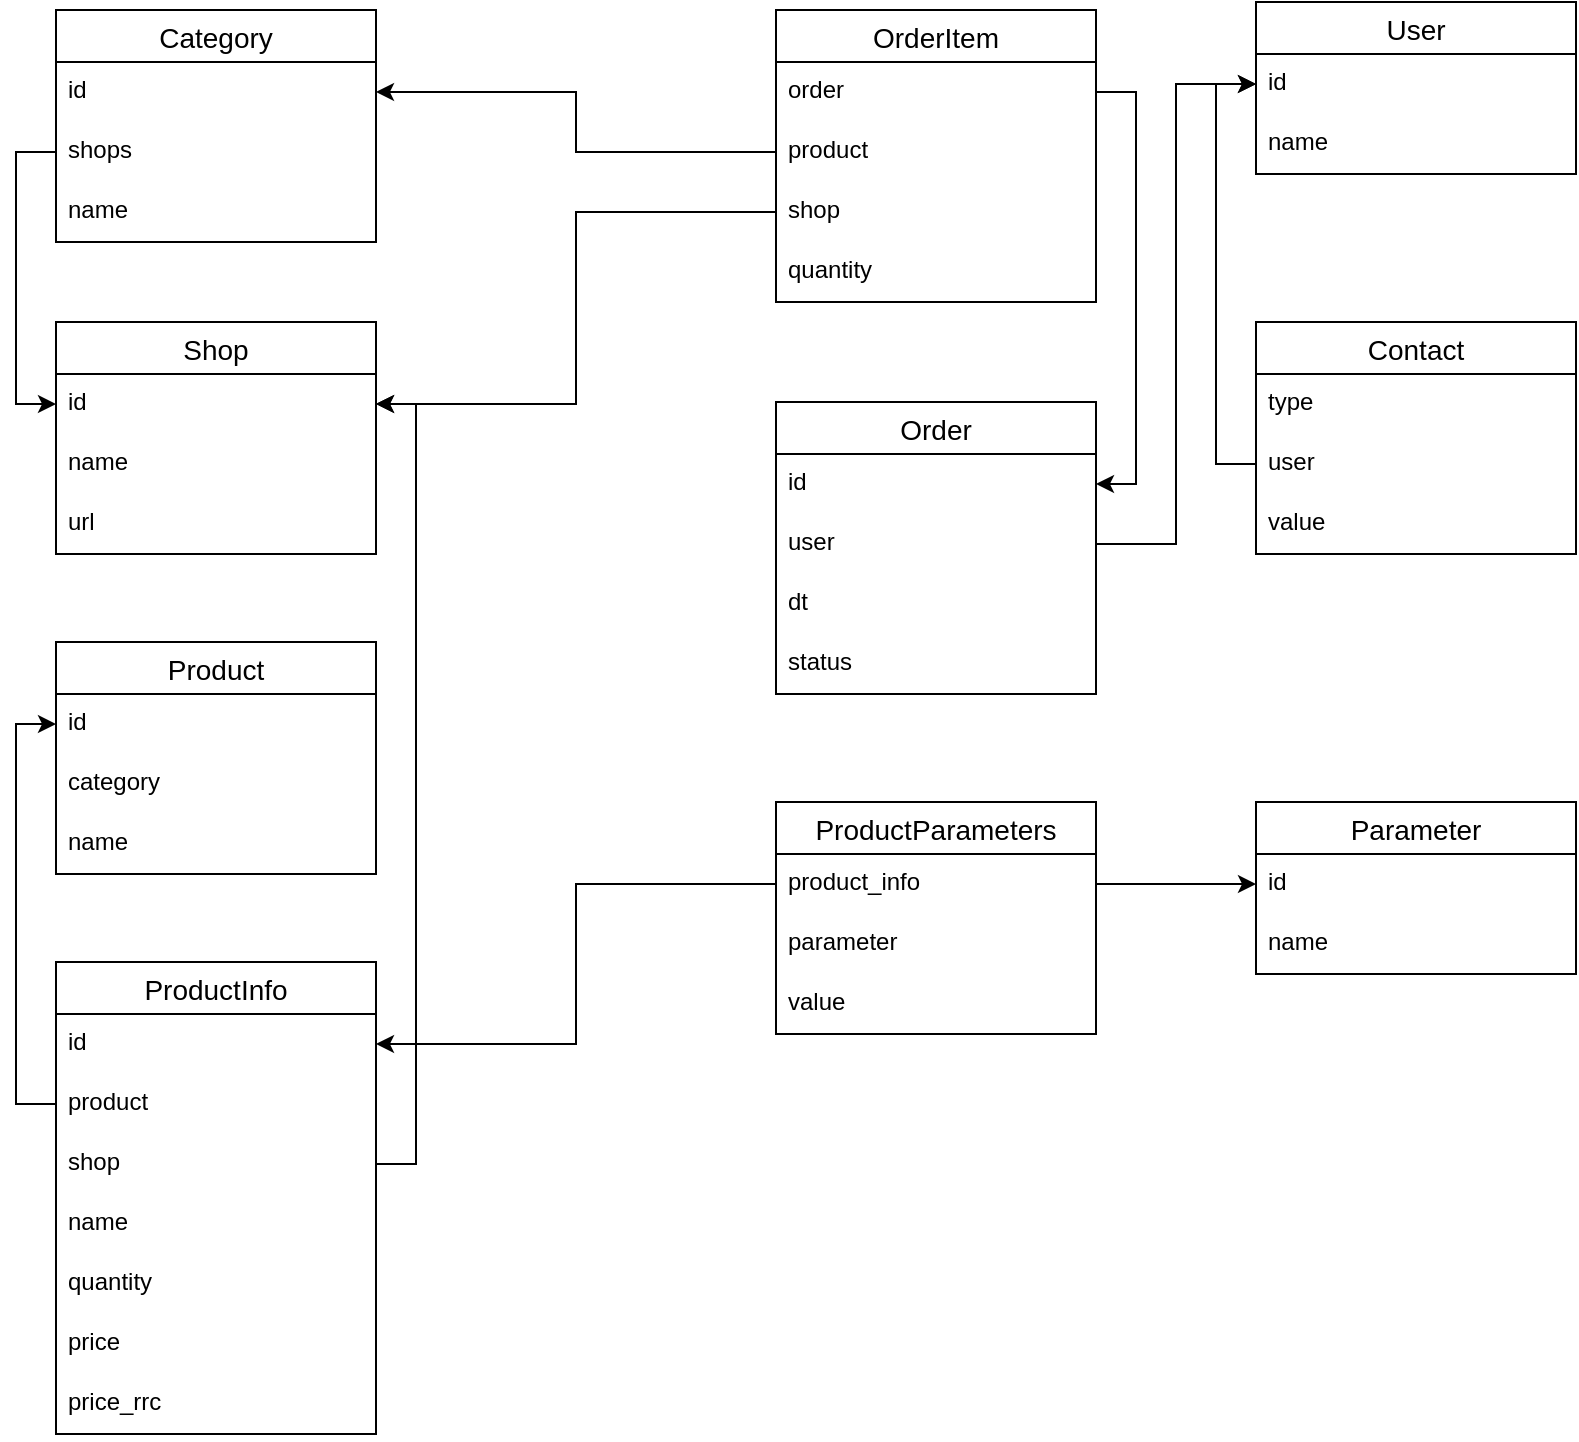 <mxfile version="15.9.4" type="device"><diagram id="H-SILVl-ZLVRe5y5jZqW" name="Page-1"><mxGraphModel dx="866" dy="418" grid="1" gridSize="10" guides="1" tooltips="1" connect="1" arrows="1" fold="1" page="1" pageScale="1" pageWidth="827" pageHeight="1169" math="0" shadow="0"><root><mxCell id="0"/><mxCell id="1" parent="0"/><mxCell id="PMb-6GgfyTg2OqCB5jMl-25" style="edgeStyle=orthogonalEdgeStyle;rounded=0;orthogonalLoop=1;jettySize=auto;html=1;exitX=0;exitY=0.5;exitDx=0;exitDy=0;entryX=0;entryY=0.5;entryDx=0;entryDy=0;" parent="1" edge="1"><mxGeometry relative="1" as="geometry"><Array as="points"><mxPoint x="40" y="201"/><mxPoint x="40" y="81"/></Array><mxPoint x="80" y="81.0" as="targetPoint"/></mxGeometry></mxCell><mxCell id="PMb-6GgfyTg2OqCB5jMl-27" style="edgeStyle=orthogonalEdgeStyle;rounded=0;orthogonalLoop=1;jettySize=auto;html=1;exitX=0;exitY=0.5;exitDx=0;exitDy=0;entryX=0;entryY=0.5;entryDx=0;entryDy=0;" parent="1" edge="1"><mxGeometry relative="1" as="geometry"><Array as="points"><mxPoint x="40" y="231"/><mxPoint x="40" y="321"/></Array><mxPoint x="80" y="321" as="targetPoint"/></mxGeometry></mxCell><mxCell id="RI7mun9X4CfX8ePucDgM-80" value="Shop" style="swimlane;fontStyle=0;childLayout=stackLayout;horizontal=1;startSize=26;horizontalStack=0;resizeParent=1;resizeParentMax=0;resizeLast=0;collapsible=1;marginBottom=0;align=center;fontSize=14;" parent="1" vertex="1"><mxGeometry x="40" y="200" width="160" height="116" as="geometry"/></mxCell><mxCell id="RI7mun9X4CfX8ePucDgM-81" value="id" style="text;strokeColor=none;fillColor=none;spacingLeft=4;spacingRight=4;overflow=hidden;rotatable=0;points=[[0,0.5],[1,0.5]];portConstraint=eastwest;fontSize=12;" parent="RI7mun9X4CfX8ePucDgM-80" vertex="1"><mxGeometry y="26" width="160" height="30" as="geometry"/></mxCell><mxCell id="RI7mun9X4CfX8ePucDgM-82" value="name" style="text;strokeColor=none;fillColor=none;spacingLeft=4;spacingRight=4;overflow=hidden;rotatable=0;points=[[0,0.5],[1,0.5]];portConstraint=eastwest;fontSize=12;" parent="RI7mun9X4CfX8ePucDgM-80" vertex="1"><mxGeometry y="56" width="160" height="30" as="geometry"/></mxCell><mxCell id="RI7mun9X4CfX8ePucDgM-83" value="url" style="text;strokeColor=none;fillColor=none;spacingLeft=4;spacingRight=4;overflow=hidden;rotatable=0;points=[[0,0.5],[1,0.5]];portConstraint=eastwest;fontSize=12;" parent="RI7mun9X4CfX8ePucDgM-80" vertex="1"><mxGeometry y="86" width="160" height="30" as="geometry"/></mxCell><mxCell id="RI7mun9X4CfX8ePucDgM-84" value="Category" style="swimlane;fontStyle=0;childLayout=stackLayout;horizontal=1;startSize=26;horizontalStack=0;resizeParent=1;resizeParentMax=0;resizeLast=0;collapsible=1;marginBottom=0;align=center;fontSize=14;" parent="1" vertex="1"><mxGeometry x="40" y="44" width="160" height="116" as="geometry"/></mxCell><mxCell id="RI7mun9X4CfX8ePucDgM-140" value="id" style="text;strokeColor=none;fillColor=none;spacingLeft=4;spacingRight=4;overflow=hidden;rotatable=0;points=[[0,0.5],[1,0.5]];portConstraint=eastwest;fontSize=12;" parent="RI7mun9X4CfX8ePucDgM-84" vertex="1"><mxGeometry y="26" width="160" height="30" as="geometry"/></mxCell><mxCell id="RI7mun9X4CfX8ePucDgM-86" value="shops" style="text;strokeColor=none;fillColor=none;spacingLeft=4;spacingRight=4;overflow=hidden;rotatable=0;points=[[0,0.5],[1,0.5]];portConstraint=eastwest;fontSize=12;" parent="RI7mun9X4CfX8ePucDgM-84" vertex="1"><mxGeometry y="56" width="160" height="30" as="geometry"/></mxCell><mxCell id="RI7mun9X4CfX8ePucDgM-87" value="name" style="text;strokeColor=none;fillColor=none;spacingLeft=4;spacingRight=4;overflow=hidden;rotatable=0;points=[[0,0.5],[1,0.5]];portConstraint=eastwest;fontSize=12;" parent="RI7mun9X4CfX8ePucDgM-84" vertex="1"><mxGeometry y="86" width="160" height="30" as="geometry"/></mxCell><mxCell id="RI7mun9X4CfX8ePucDgM-88" style="edgeStyle=orthogonalEdgeStyle;rounded=0;orthogonalLoop=1;jettySize=auto;html=1;exitX=0;exitY=0.5;exitDx=0;exitDy=0;entryX=0;entryY=0.5;entryDx=0;entryDy=0;" parent="1" source="RI7mun9X4CfX8ePucDgM-86" target="RI7mun9X4CfX8ePucDgM-81" edge="1"><mxGeometry relative="1" as="geometry"/></mxCell><mxCell id="RI7mun9X4CfX8ePucDgM-89" value="Product" style="swimlane;fontStyle=0;childLayout=stackLayout;horizontal=1;startSize=26;horizontalStack=0;resizeParent=1;resizeParentMax=0;resizeLast=0;collapsible=1;marginBottom=0;align=center;fontSize=14;" parent="1" vertex="1"><mxGeometry x="40" y="360" width="160" height="116" as="geometry"/></mxCell><mxCell id="RI7mun9X4CfX8ePucDgM-92" value="id" style="text;strokeColor=none;fillColor=none;spacingLeft=4;spacingRight=4;overflow=hidden;rotatable=0;points=[[0,0.5],[1,0.5]];portConstraint=eastwest;fontSize=12;" parent="RI7mun9X4CfX8ePucDgM-89" vertex="1"><mxGeometry y="26" width="160" height="30" as="geometry"/></mxCell><mxCell id="RI7mun9X4CfX8ePucDgM-90" value="category" style="text;strokeColor=none;fillColor=none;spacingLeft=4;spacingRight=4;overflow=hidden;rotatable=0;points=[[0,0.5],[1,0.5]];portConstraint=eastwest;fontSize=12;" parent="RI7mun9X4CfX8ePucDgM-89" vertex="1"><mxGeometry y="56" width="160" height="30" as="geometry"/></mxCell><mxCell id="RI7mun9X4CfX8ePucDgM-91" value="name" style="text;strokeColor=none;fillColor=none;spacingLeft=4;spacingRight=4;overflow=hidden;rotatable=0;points=[[0,0.5],[1,0.5]];portConstraint=eastwest;fontSize=12;" parent="RI7mun9X4CfX8ePucDgM-89" vertex="1"><mxGeometry y="86" width="160" height="30" as="geometry"/></mxCell><mxCell id="RI7mun9X4CfX8ePucDgM-93" value="ProductInfo" style="swimlane;fontStyle=0;childLayout=stackLayout;horizontal=1;startSize=26;horizontalStack=0;resizeParent=1;resizeParentMax=0;resizeLast=0;collapsible=1;marginBottom=0;align=center;fontSize=14;" parent="1" vertex="1"><mxGeometry x="40" y="520" width="160" height="236" as="geometry"/></mxCell><mxCell id="RI7mun9X4CfX8ePucDgM-132" value="id" style="text;strokeColor=none;fillColor=none;spacingLeft=4;spacingRight=4;overflow=hidden;rotatable=0;points=[[0,0.5],[1,0.5]];portConstraint=eastwest;fontSize=12;" parent="RI7mun9X4CfX8ePucDgM-93" vertex="1"><mxGeometry y="26" width="160" height="30" as="geometry"/></mxCell><mxCell id="RI7mun9X4CfX8ePucDgM-94" value="product" style="text;strokeColor=none;fillColor=none;spacingLeft=4;spacingRight=4;overflow=hidden;rotatable=0;points=[[0,0.5],[1,0.5]];portConstraint=eastwest;fontSize=12;" parent="RI7mun9X4CfX8ePucDgM-93" vertex="1"><mxGeometry y="56" width="160" height="30" as="geometry"/></mxCell><mxCell id="RI7mun9X4CfX8ePucDgM-95" value="shop" style="text;strokeColor=none;fillColor=none;spacingLeft=4;spacingRight=4;overflow=hidden;rotatable=0;points=[[0,0.5],[1,0.5]];portConstraint=eastwest;fontSize=12;" parent="RI7mun9X4CfX8ePucDgM-93" vertex="1"><mxGeometry y="86" width="160" height="30" as="geometry"/></mxCell><mxCell id="RI7mun9X4CfX8ePucDgM-96" value="name" style="text;strokeColor=none;fillColor=none;spacingLeft=4;spacingRight=4;overflow=hidden;rotatable=0;points=[[0,0.5],[1,0.5]];portConstraint=eastwest;fontSize=12;" parent="RI7mun9X4CfX8ePucDgM-93" vertex="1"><mxGeometry y="116" width="160" height="30" as="geometry"/></mxCell><mxCell id="RI7mun9X4CfX8ePucDgM-97" value="quantity" style="text;strokeColor=none;fillColor=none;spacingLeft=4;spacingRight=4;overflow=hidden;rotatable=0;points=[[0,0.5],[1,0.5]];portConstraint=eastwest;fontSize=12;" parent="RI7mun9X4CfX8ePucDgM-93" vertex="1"><mxGeometry y="146" width="160" height="30" as="geometry"/></mxCell><mxCell id="RI7mun9X4CfX8ePucDgM-98" value="price" style="text;strokeColor=none;fillColor=none;spacingLeft=4;spacingRight=4;overflow=hidden;rotatable=0;points=[[0,0.5],[1,0.5]];portConstraint=eastwest;fontSize=12;" parent="RI7mun9X4CfX8ePucDgM-93" vertex="1"><mxGeometry y="176" width="160" height="30" as="geometry"/></mxCell><mxCell id="RI7mun9X4CfX8ePucDgM-99" value="price_rrc" style="text;strokeColor=none;fillColor=none;spacingLeft=4;spacingRight=4;overflow=hidden;rotatable=0;points=[[0,0.5],[1,0.5]];portConstraint=eastwest;fontSize=12;" parent="RI7mun9X4CfX8ePucDgM-93" vertex="1"><mxGeometry y="206" width="160" height="30" as="geometry"/></mxCell><mxCell id="RI7mun9X4CfX8ePucDgM-101" value="Parameter" style="swimlane;fontStyle=0;childLayout=stackLayout;horizontal=1;startSize=26;horizontalStack=0;resizeParent=1;resizeParentMax=0;resizeLast=0;collapsible=1;marginBottom=0;align=center;fontSize=14;" parent="1" vertex="1"><mxGeometry x="640" y="440" width="160" height="86" as="geometry"/></mxCell><mxCell id="RI7mun9X4CfX8ePucDgM-102" value="id" style="text;strokeColor=none;fillColor=none;spacingLeft=4;spacingRight=4;overflow=hidden;rotatable=0;points=[[0,0.5],[1,0.5]];portConstraint=eastwest;fontSize=12;" parent="RI7mun9X4CfX8ePucDgM-101" vertex="1"><mxGeometry y="26" width="160" height="30" as="geometry"/></mxCell><mxCell id="RI7mun9X4CfX8ePucDgM-103" value="name" style="text;strokeColor=none;fillColor=none;spacingLeft=4;spacingRight=4;overflow=hidden;rotatable=0;points=[[0,0.5],[1,0.5]];portConstraint=eastwest;fontSize=12;" parent="RI7mun9X4CfX8ePucDgM-101" vertex="1"><mxGeometry y="56" width="160" height="30" as="geometry"/></mxCell><mxCell id="RI7mun9X4CfX8ePucDgM-105" value="ProductParameters" style="swimlane;fontStyle=0;childLayout=stackLayout;horizontal=1;startSize=26;horizontalStack=0;resizeParent=1;resizeParentMax=0;resizeLast=0;collapsible=1;marginBottom=0;align=center;fontSize=14;" parent="1" vertex="1"><mxGeometry x="400" y="440" width="160" height="116" as="geometry"/></mxCell><mxCell id="RI7mun9X4CfX8ePucDgM-106" value="product_info" style="text;strokeColor=none;fillColor=none;spacingLeft=4;spacingRight=4;overflow=hidden;rotatable=0;points=[[0,0.5],[1,0.5]];portConstraint=eastwest;fontSize=12;" parent="RI7mun9X4CfX8ePucDgM-105" vertex="1"><mxGeometry y="26" width="160" height="30" as="geometry"/></mxCell><mxCell id="RI7mun9X4CfX8ePucDgM-107" value="parameter" style="text;strokeColor=none;fillColor=none;spacingLeft=4;spacingRight=4;overflow=hidden;rotatable=0;points=[[0,0.5],[1,0.5]];portConstraint=eastwest;fontSize=12;" parent="RI7mun9X4CfX8ePucDgM-105" vertex="1"><mxGeometry y="56" width="160" height="30" as="geometry"/></mxCell><mxCell id="RI7mun9X4CfX8ePucDgM-108" value="value" style="text;strokeColor=none;fillColor=none;spacingLeft=4;spacingRight=4;overflow=hidden;rotatable=0;points=[[0,0.5],[1,0.5]];portConstraint=eastwest;fontSize=12;" parent="RI7mun9X4CfX8ePucDgM-105" vertex="1"><mxGeometry y="86" width="160" height="30" as="geometry"/></mxCell><mxCell id="RI7mun9X4CfX8ePucDgM-112" value="Order" style="swimlane;fontStyle=0;childLayout=stackLayout;horizontal=1;startSize=26;horizontalStack=0;resizeParent=1;resizeParentMax=0;resizeLast=0;collapsible=1;marginBottom=0;align=center;fontSize=14;" parent="1" vertex="1"><mxGeometry x="400" y="240" width="160" height="146" as="geometry"/></mxCell><mxCell id="RI7mun9X4CfX8ePucDgM-137" value="id&#10;" style="text;strokeColor=none;fillColor=none;spacingLeft=4;spacingRight=4;overflow=hidden;rotatable=0;points=[[0,0.5],[1,0.5]];portConstraint=eastwest;fontSize=12;" parent="RI7mun9X4CfX8ePucDgM-112" vertex="1"><mxGeometry y="26" width="160" height="30" as="geometry"/></mxCell><mxCell id="RI7mun9X4CfX8ePucDgM-113" value="user" style="text;strokeColor=none;fillColor=none;spacingLeft=4;spacingRight=4;overflow=hidden;rotatable=0;points=[[0,0.5],[1,0.5]];portConstraint=eastwest;fontSize=12;" parent="RI7mun9X4CfX8ePucDgM-112" vertex="1"><mxGeometry y="56" width="160" height="30" as="geometry"/></mxCell><mxCell id="RI7mun9X4CfX8ePucDgM-114" value="dt" style="text;strokeColor=none;fillColor=none;spacingLeft=4;spacingRight=4;overflow=hidden;rotatable=0;points=[[0,0.5],[1,0.5]];portConstraint=eastwest;fontSize=12;" parent="RI7mun9X4CfX8ePucDgM-112" vertex="1"><mxGeometry y="86" width="160" height="30" as="geometry"/></mxCell><mxCell id="RI7mun9X4CfX8ePucDgM-115" value="status" style="text;strokeColor=none;fillColor=none;spacingLeft=4;spacingRight=4;overflow=hidden;rotatable=0;points=[[0,0.5],[1,0.5]];portConstraint=eastwest;fontSize=12;" parent="RI7mun9X4CfX8ePucDgM-112" vertex="1"><mxGeometry y="116" width="160" height="30" as="geometry"/></mxCell><mxCell id="RI7mun9X4CfX8ePucDgM-116" value="OrderItem" style="swimlane;fontStyle=0;childLayout=stackLayout;horizontal=1;startSize=26;horizontalStack=0;resizeParent=1;resizeParentMax=0;resizeLast=0;collapsible=1;marginBottom=0;align=center;fontSize=14;" parent="1" vertex="1"><mxGeometry x="400" y="44" width="160" height="146" as="geometry"/></mxCell><mxCell id="RI7mun9X4CfX8ePucDgM-117" value="order" style="text;strokeColor=none;fillColor=none;spacingLeft=4;spacingRight=4;overflow=hidden;rotatable=0;points=[[0,0.5],[1,0.5]];portConstraint=eastwest;fontSize=12;" parent="RI7mun9X4CfX8ePucDgM-116" vertex="1"><mxGeometry y="26" width="160" height="30" as="geometry"/></mxCell><mxCell id="RI7mun9X4CfX8ePucDgM-118" value="product" style="text;strokeColor=none;fillColor=none;spacingLeft=4;spacingRight=4;overflow=hidden;rotatable=0;points=[[0,0.5],[1,0.5]];portConstraint=eastwest;fontSize=12;" parent="RI7mun9X4CfX8ePucDgM-116" vertex="1"><mxGeometry y="56" width="160" height="30" as="geometry"/></mxCell><mxCell id="RI7mun9X4CfX8ePucDgM-119" value="shop" style="text;strokeColor=none;fillColor=none;spacingLeft=4;spacingRight=4;overflow=hidden;rotatable=0;points=[[0,0.5],[1,0.5]];portConstraint=eastwest;fontSize=12;" parent="RI7mun9X4CfX8ePucDgM-116" vertex="1"><mxGeometry y="86" width="160" height="30" as="geometry"/></mxCell><mxCell id="RI7mun9X4CfX8ePucDgM-120" value="quantity" style="text;strokeColor=none;fillColor=none;spacingLeft=4;spacingRight=4;overflow=hidden;rotatable=0;points=[[0,0.5],[1,0.5]];portConstraint=eastwest;fontSize=12;" parent="RI7mun9X4CfX8ePucDgM-116" vertex="1"><mxGeometry y="116" width="160" height="30" as="geometry"/></mxCell><mxCell id="RI7mun9X4CfX8ePucDgM-121" value="Contact" style="swimlane;fontStyle=0;childLayout=stackLayout;horizontal=1;startSize=26;horizontalStack=0;resizeParent=1;resizeParentMax=0;resizeLast=0;collapsible=1;marginBottom=0;align=center;fontSize=14;" parent="1" vertex="1"><mxGeometry x="640" y="200" width="160" height="116" as="geometry"/></mxCell><mxCell id="RI7mun9X4CfX8ePucDgM-122" value="type" style="text;strokeColor=none;fillColor=none;spacingLeft=4;spacingRight=4;overflow=hidden;rotatable=0;points=[[0,0.5],[1,0.5]];portConstraint=eastwest;fontSize=12;" parent="RI7mun9X4CfX8ePucDgM-121" vertex="1"><mxGeometry y="26" width="160" height="30" as="geometry"/></mxCell><mxCell id="RI7mun9X4CfX8ePucDgM-123" value="user" style="text;strokeColor=none;fillColor=none;spacingLeft=4;spacingRight=4;overflow=hidden;rotatable=0;points=[[0,0.5],[1,0.5]];portConstraint=eastwest;fontSize=12;" parent="RI7mun9X4CfX8ePucDgM-121" vertex="1"><mxGeometry y="56" width="160" height="30" as="geometry"/></mxCell><mxCell id="RI7mun9X4CfX8ePucDgM-124" value="value" style="text;strokeColor=none;fillColor=none;spacingLeft=4;spacingRight=4;overflow=hidden;rotatable=0;points=[[0,0.5],[1,0.5]];portConstraint=eastwest;fontSize=12;" parent="RI7mun9X4CfX8ePucDgM-121" vertex="1"><mxGeometry y="86" width="160" height="30" as="geometry"/></mxCell><mxCell id="RI7mun9X4CfX8ePucDgM-125" value="User" style="swimlane;fontStyle=0;childLayout=stackLayout;horizontal=1;startSize=26;horizontalStack=0;resizeParent=1;resizeParentMax=0;resizeLast=0;collapsible=1;marginBottom=0;align=center;fontSize=14;" parent="1" vertex="1"><mxGeometry x="640" y="40" width="160" height="86" as="geometry"/></mxCell><mxCell id="RI7mun9X4CfX8ePucDgM-126" value="id" style="text;strokeColor=none;fillColor=none;spacingLeft=4;spacingRight=4;overflow=hidden;rotatable=0;points=[[0,0.5],[1,0.5]];portConstraint=eastwest;fontSize=12;" parent="RI7mun9X4CfX8ePucDgM-125" vertex="1"><mxGeometry y="26" width="160" height="30" as="geometry"/></mxCell><mxCell id="RI7mun9X4CfX8ePucDgM-127" value="name" style="text;strokeColor=none;fillColor=none;spacingLeft=4;spacingRight=4;overflow=hidden;rotatable=0;points=[[0,0.5],[1,0.5]];portConstraint=eastwest;fontSize=12;" parent="RI7mun9X4CfX8ePucDgM-125" vertex="1"><mxGeometry y="56" width="160" height="30" as="geometry"/></mxCell><mxCell id="RI7mun9X4CfX8ePucDgM-129" style="edgeStyle=orthogonalEdgeStyle;rounded=0;orthogonalLoop=1;jettySize=auto;html=1;exitX=0;exitY=0.5;exitDx=0;exitDy=0;entryX=0;entryY=0.5;entryDx=0;entryDy=0;startArrow=none;startFill=0;" parent="1" source="RI7mun9X4CfX8ePucDgM-94" target="RI7mun9X4CfX8ePucDgM-92" edge="1"><mxGeometry relative="1" as="geometry"/></mxCell><mxCell id="RI7mun9X4CfX8ePucDgM-131" style="edgeStyle=orthogonalEdgeStyle;rounded=0;orthogonalLoop=1;jettySize=auto;html=1;exitX=1;exitY=0.5;exitDx=0;exitDy=0;entryX=1;entryY=0.5;entryDx=0;entryDy=0;startArrow=none;startFill=0;" parent="1" source="RI7mun9X4CfX8ePucDgM-95" target="RI7mun9X4CfX8ePucDgM-81" edge="1"><mxGeometry relative="1" as="geometry"/></mxCell><mxCell id="RI7mun9X4CfX8ePucDgM-133" style="edgeStyle=orthogonalEdgeStyle;rounded=0;orthogonalLoop=1;jettySize=auto;html=1;exitX=0;exitY=0.5;exitDx=0;exitDy=0;entryX=1;entryY=0.5;entryDx=0;entryDy=0;startArrow=none;startFill=0;" parent="1" source="RI7mun9X4CfX8ePucDgM-106" target="RI7mun9X4CfX8ePucDgM-132" edge="1"><mxGeometry relative="1" as="geometry"/></mxCell><mxCell id="RI7mun9X4CfX8ePucDgM-139" style="edgeStyle=orthogonalEdgeStyle;rounded=0;orthogonalLoop=1;jettySize=auto;html=1;exitX=1;exitY=0.5;exitDx=0;exitDy=0;entryX=1;entryY=0.5;entryDx=0;entryDy=0;startArrow=none;startFill=0;" parent="1" source="RI7mun9X4CfX8ePucDgM-117" target="RI7mun9X4CfX8ePucDgM-137" edge="1"><mxGeometry relative="1" as="geometry"/></mxCell><mxCell id="RI7mun9X4CfX8ePucDgM-141" style="edgeStyle=orthogonalEdgeStyle;rounded=0;orthogonalLoop=1;jettySize=auto;html=1;exitX=0;exitY=0.5;exitDx=0;exitDy=0;startArrow=none;startFill=0;" parent="1" source="RI7mun9X4CfX8ePucDgM-118" target="RI7mun9X4CfX8ePucDgM-140" edge="1"><mxGeometry relative="1" as="geometry"/></mxCell><mxCell id="RI7mun9X4CfX8ePucDgM-142" style="edgeStyle=orthogonalEdgeStyle;rounded=0;orthogonalLoop=1;jettySize=auto;html=1;exitX=0;exitY=0.5;exitDx=0;exitDy=0;entryX=1;entryY=0.5;entryDx=0;entryDy=0;startArrow=none;startFill=0;" parent="1" source="RI7mun9X4CfX8ePucDgM-119" target="RI7mun9X4CfX8ePucDgM-81" edge="1"><mxGeometry relative="1" as="geometry"/></mxCell><mxCell id="RI7mun9X4CfX8ePucDgM-143" style="edgeStyle=orthogonalEdgeStyle;rounded=0;orthogonalLoop=1;jettySize=auto;html=1;exitX=0;exitY=0.5;exitDx=0;exitDy=0;entryX=0;entryY=0.5;entryDx=0;entryDy=0;startArrow=none;startFill=0;" parent="1" source="RI7mun9X4CfX8ePucDgM-123" target="RI7mun9X4CfX8ePucDgM-126" edge="1"><mxGeometry relative="1" as="geometry"/></mxCell><mxCell id="RI7mun9X4CfX8ePucDgM-145" style="edgeStyle=orthogonalEdgeStyle;rounded=0;orthogonalLoop=1;jettySize=auto;html=1;exitX=1;exitY=0.5;exitDx=0;exitDy=0;entryX=0;entryY=0.5;entryDx=0;entryDy=0;startArrow=none;startFill=0;" parent="1" source="RI7mun9X4CfX8ePucDgM-106" target="RI7mun9X4CfX8ePucDgM-102" edge="1"><mxGeometry relative="1" as="geometry"/></mxCell><mxCell id="plIKs_tla3NMyd4dQS6G-1" style="edgeStyle=orthogonalEdgeStyle;rounded=0;orthogonalLoop=1;jettySize=auto;html=1;exitX=1;exitY=0.5;exitDx=0;exitDy=0;" edge="1" parent="1" source="RI7mun9X4CfX8ePucDgM-113" target="RI7mun9X4CfX8ePucDgM-126"><mxGeometry relative="1" as="geometry"/></mxCell></root></mxGraphModel></diagram></mxfile>